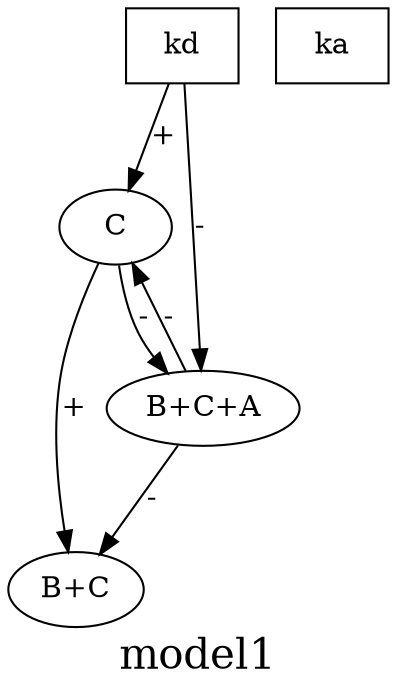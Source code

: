 digraph model1{

node [shape=ellipse]; "C"; "B+C"; "B+C+A"; 

"C" -> "B+C" [label="+"];
"C" -> "B+C+A" [label="-"];
"B+C+A" -> "C" [label="-"];
"B+C+A" -> "B+C" [label="-"];

node [shape=box]; "ka";"kd";

"kd" -> "C" [label="+"];
"kd" -> "B+C+A" [label="-"];

label = "model1";
fontsize=20;
}

